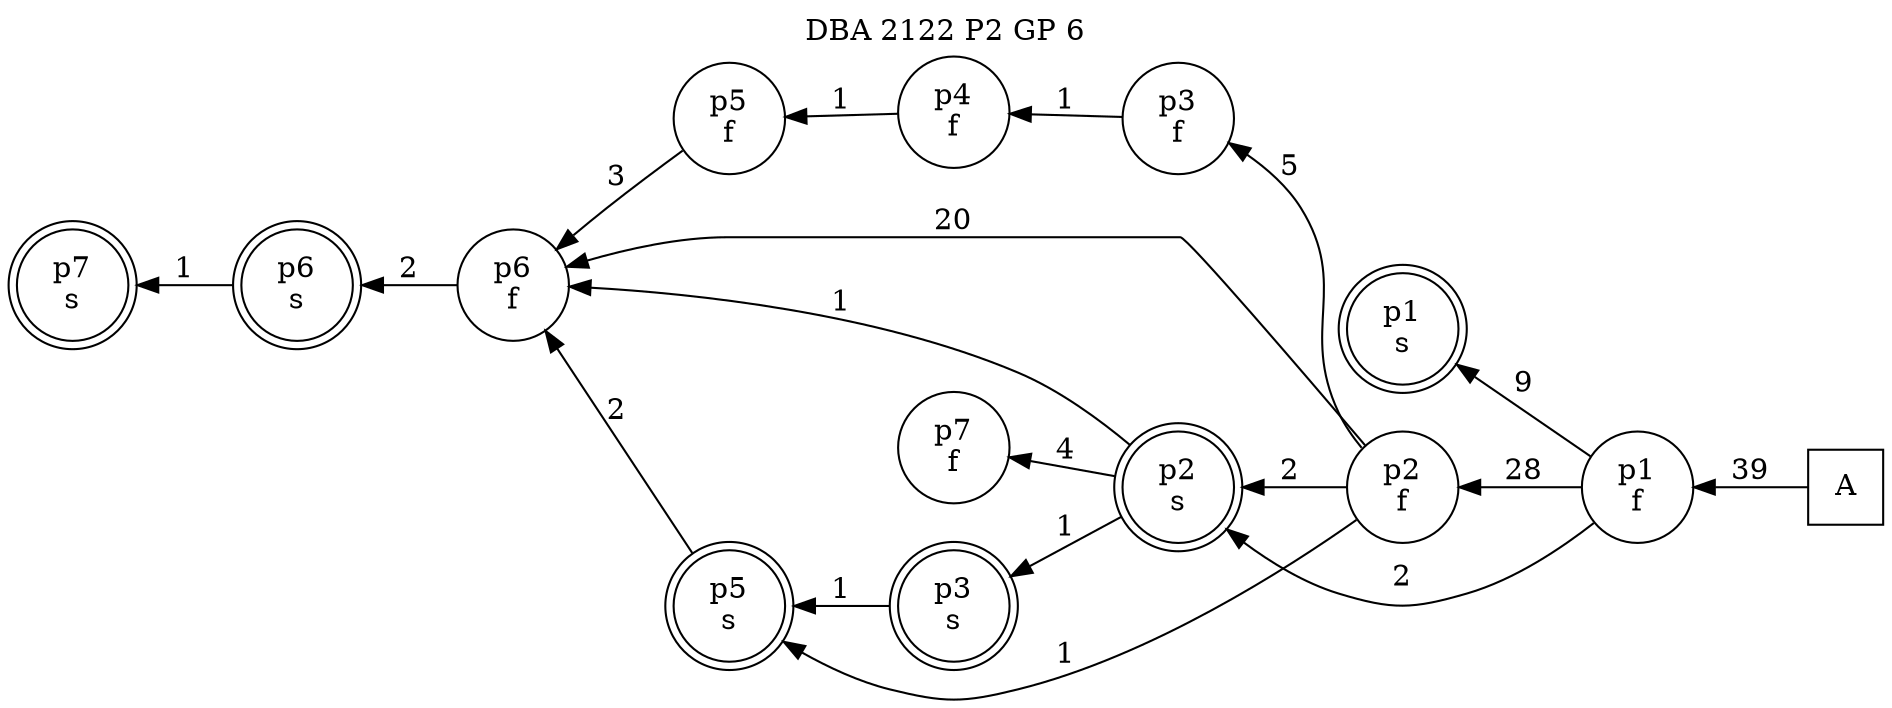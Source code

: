 digraph DBA_2122_P2_GP_6_GOOD {
labelloc="tl"
label= " DBA 2122 P2 GP 6 "
rankdir="RL";
"A" [shape="square" label="A"]
"p1_f" [shape="circle" label="p1
f"]
"p1_s" [shape="doublecircle" label="p1
s"]
"p2_f" [shape="circle" label="p2
f"]
"p3_f" [shape="circle" label="p3
f"]
"p4_f" [shape="circle" label="p4
f"]
"p5_f" [shape="circle" label="p5
f"]
"p6_f" [shape="circle" label="p6
f"]
"p6_s" [shape="doublecircle" label="p6
s"]
"p2_s" [shape="doublecircle" label="p2
s"]
"p7_f" [shape="circle" label="p7
f"]
"p3_s" [shape="doublecircle" label="p3
s"]
"p5_s" [shape="doublecircle" label="p5
s"]
"p7_s" [shape="doublecircle" label="p7
s"]
"A" -> "p1_f" [ label=39]
"p1_f" -> "p1_s" [ label=9]
"p1_f" -> "p2_f" [ label=28]
"p1_f" -> "p2_s" [ label=2]
"p2_f" -> "p3_f" [ label=5]
"p2_f" -> "p6_f" [ label=20]
"p2_f" -> "p2_s" [ label=2]
"p2_f" -> "p5_s" [ label=1]
"p3_f" -> "p4_f" [ label=1]
"p4_f" -> "p5_f" [ label=1]
"p5_f" -> "p6_f" [ label=3]
"p6_f" -> "p6_s" [ label=2]
"p6_s" -> "p7_s" [ label=1]
"p2_s" -> "p6_f" [ label=1]
"p2_s" -> "p7_f" [ label=4]
"p2_s" -> "p3_s" [ label=1]
"p3_s" -> "p5_s" [ label=1]
"p5_s" -> "p6_f" [ label=2]
}
